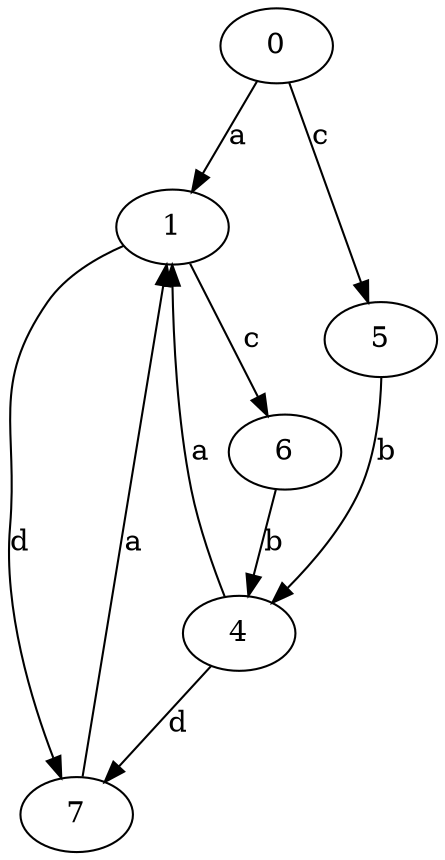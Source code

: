 strict digraph  {
1;
0;
4;
5;
6;
7;
1 -> 6  [label=c];
1 -> 7  [label=d];
0 -> 1  [label=a];
0 -> 5  [label=c];
4 -> 1  [label=a];
4 -> 7  [label=d];
5 -> 4  [label=b];
6 -> 4  [label=b];
7 -> 1  [label=a];
}
